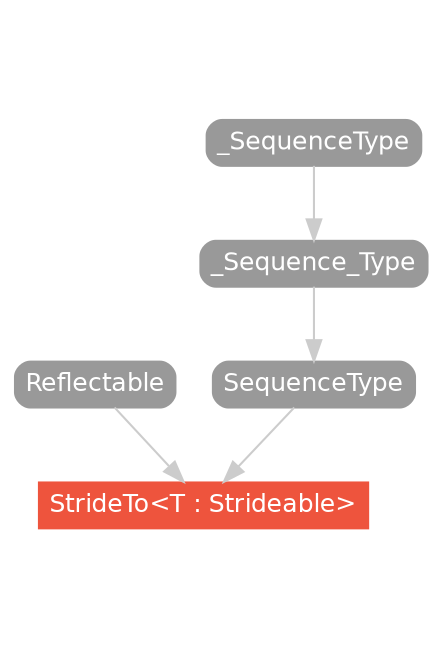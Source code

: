 strict digraph "StrideTo<T : Strideable> - Type Hierarchy - SwiftDoc.org" {
    pad="0.1,0.8"
    node [shape=box, style="filled,rounded", color="#999999", fillcolor="#999999", fontcolor=white, fontname=Helvetica, fontnames="Helvetica,sansserif", fontsize=12, margin="0.07,0.05", height="0.3"]
    edge [color="#cccccc"]
    "Reflectable" [URL="/protocol/Reflectable/"]
    "SequenceType" [URL="/protocol/SequenceType/"]
    "StrideTo<T : Strideable>" [URL="/type/StrideTo/", style="filled", fillcolor="#ee543d", color="#ee543d"]
    "_SequenceType" [URL="/protocol/_SequenceType/"]
    "_Sequence_Type" [URL="/protocol/_Sequence_Type/"]    "SequenceType" -> "StrideTo<T : Strideable>"
    "Reflectable" -> "StrideTo<T : Strideable>"
    "_Sequence_Type" -> "SequenceType"
    "_SequenceType" -> "_Sequence_Type"
    subgraph Types {
        rank = max; "StrideTo<T : Strideable>";
    }
}